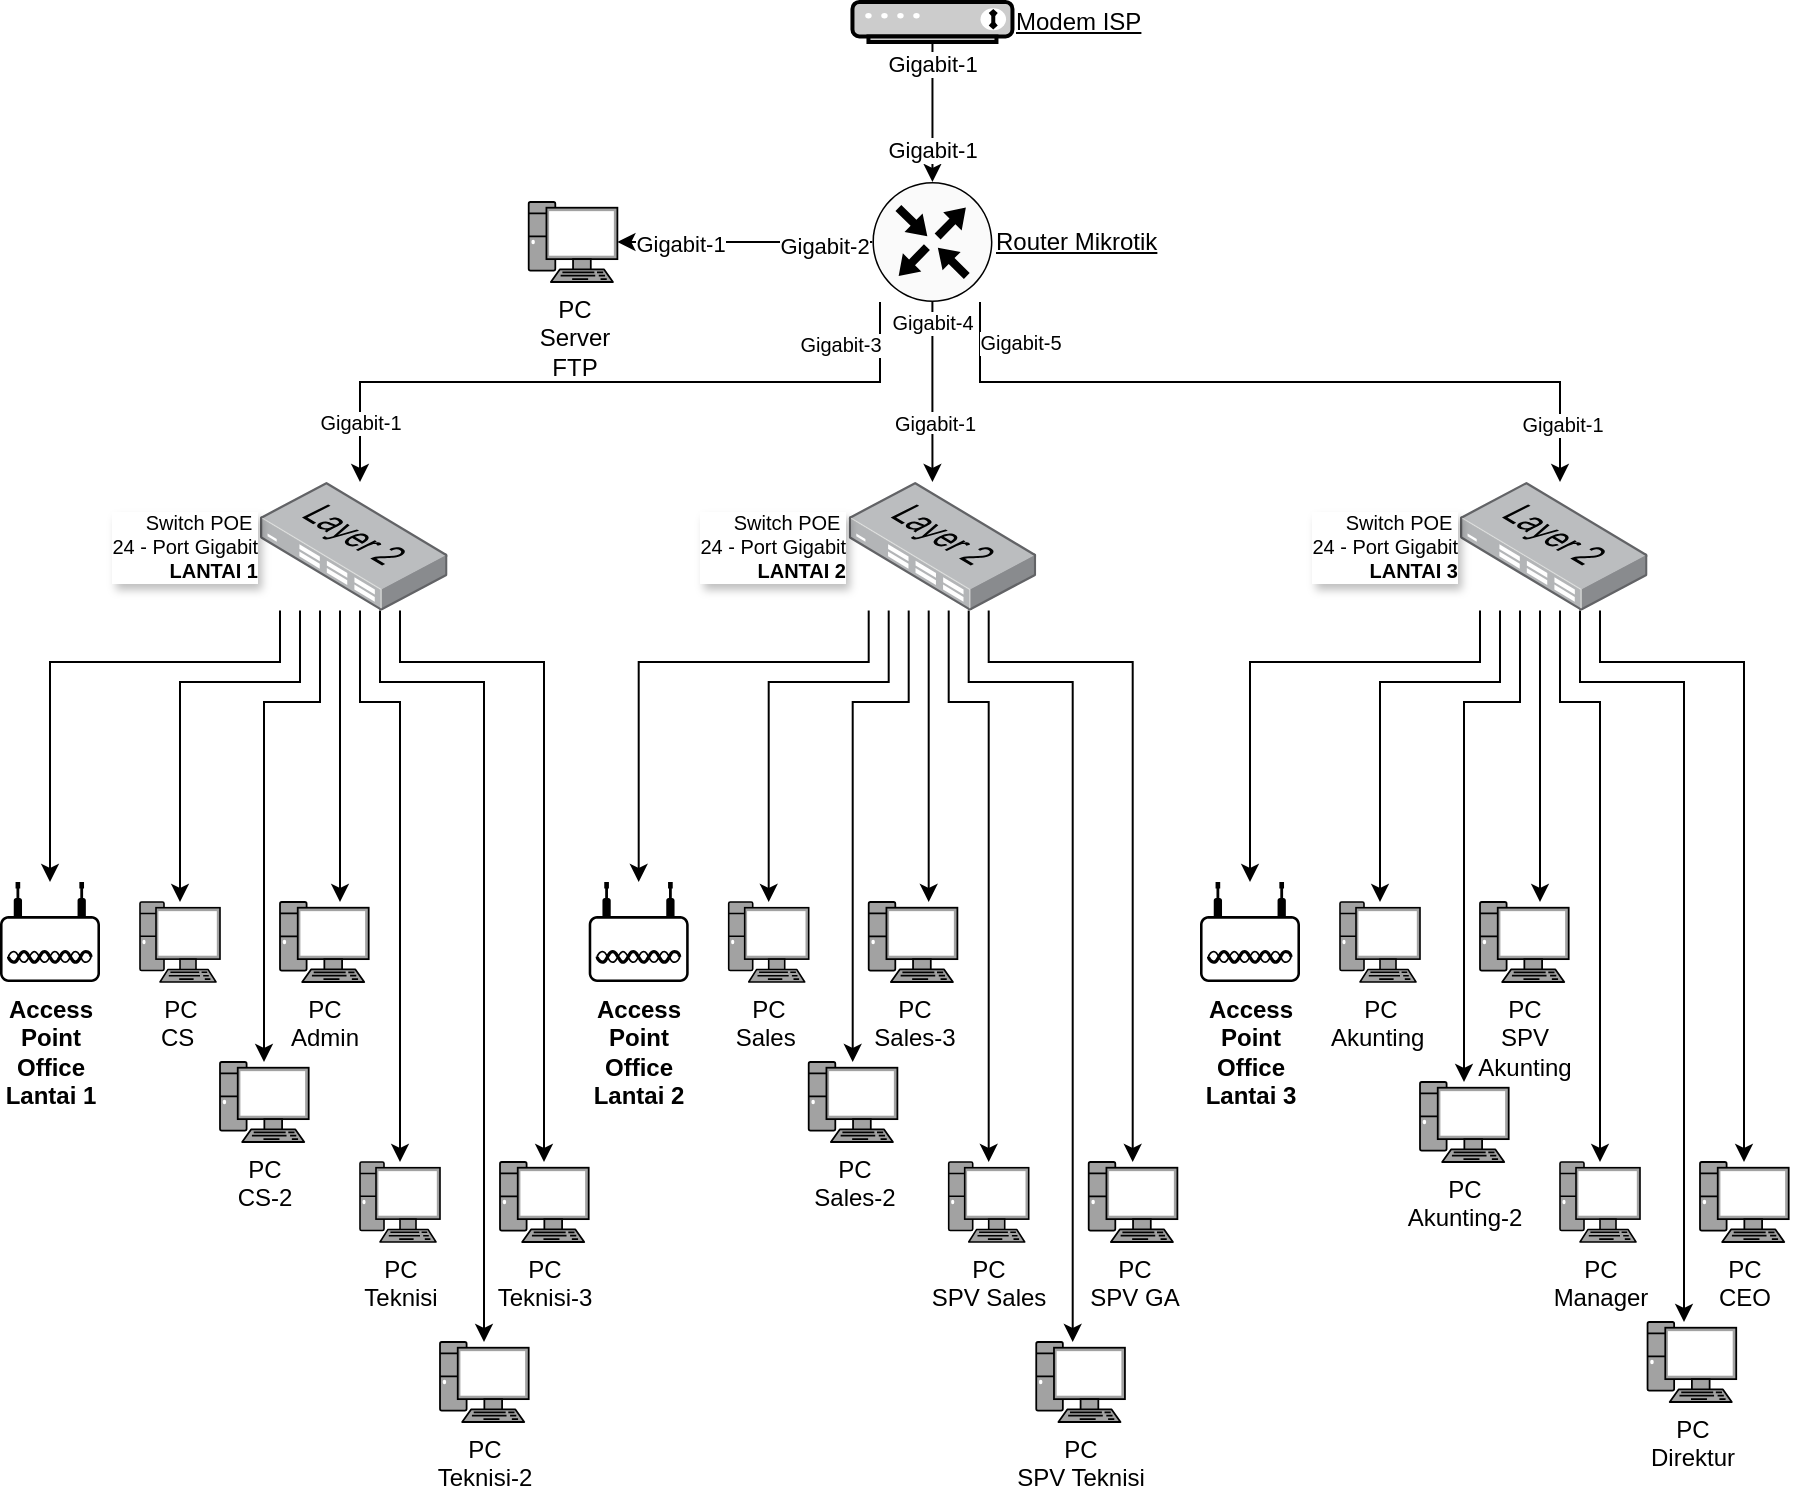 <mxfile version="28.2.5">
  <diagram name="Halaman-1" id="DElwTYUP9OCx5SLBfsIh">
    <mxGraphModel dx="940" dy="817" grid="1" gridSize="10" guides="1" tooltips="1" connect="1" arrows="1" fold="1" page="1" pageScale="1" pageWidth="1169" pageHeight="827" math="0" shadow="0">
      <root>
        <mxCell id="0" />
        <mxCell id="1" parent="0" />
        <mxCell id="Dri5Y1MQW7EOElF4Cv6K-11" style="edgeStyle=orthogonalEdgeStyle;rounded=0;orthogonalLoop=1;jettySize=auto;html=1;" parent="1" source="Dri5Y1MQW7EOElF4Cv6K-2" target="Dri5Y1MQW7EOElF4Cv6K-10" edge="1">
          <mxGeometry relative="1" as="geometry">
            <Array as="points">
              <mxPoint x="450" y="260" />
              <mxPoint x="190" y="260" />
            </Array>
          </mxGeometry>
        </mxCell>
        <mxCell id="Dri5Y1MQW7EOElF4Cv6K-84" value="Gigabit-3" style="edgeLabel;html=1;align=center;verticalAlign=middle;resizable=0;points=[];fontSize=10;" parent="Dri5Y1MQW7EOElF4Cv6K-11" vertex="1" connectable="0">
          <mxGeometry x="-0.848" y="2" relative="1" as="geometry">
            <mxPoint x="-22" y="-6" as="offset" />
          </mxGeometry>
        </mxCell>
        <mxCell id="Dri5Y1MQW7EOElF4Cv6K-85" value="Gigabit-1" style="edgeLabel;html=1;align=center;verticalAlign=middle;resizable=0;points=[];fontSize=10;" parent="Dri5Y1MQW7EOElF4Cv6K-11" vertex="1" connectable="0">
          <mxGeometry x="0.861" relative="1" as="geometry">
            <mxPoint y="-6" as="offset" />
          </mxGeometry>
        </mxCell>
        <mxCell id="Dri5Y1MQW7EOElF4Cv6K-12" style="edgeStyle=orthogonalEdgeStyle;rounded=0;orthogonalLoop=1;jettySize=auto;html=1;" parent="1" source="Dri5Y1MQW7EOElF4Cv6K-2" edge="1">
          <mxGeometry relative="1" as="geometry">
            <mxPoint x="476.23" y="310" as="targetPoint" />
          </mxGeometry>
        </mxCell>
        <mxCell id="Dri5Y1MQW7EOElF4Cv6K-83" value="Gigabit-4" style="edgeLabel;html=1;align=center;verticalAlign=middle;resizable=0;points=[];fontSize=10;" parent="Dri5Y1MQW7EOElF4Cv6K-12" vertex="1" connectable="0">
          <mxGeometry x="-0.433" y="1" relative="1" as="geometry">
            <mxPoint x="-1" y="-16" as="offset" />
          </mxGeometry>
        </mxCell>
        <mxCell id="Dri5Y1MQW7EOElF4Cv6K-86" value="Gigabit-1" style="edgeLabel;align=center;verticalAlign=middle;resizable=0;points=[];fontSize=10;" parent="Dri5Y1MQW7EOElF4Cv6K-12" vertex="1" connectable="0">
          <mxGeometry x="0.338" y="1" relative="1" as="geometry">
            <mxPoint as="offset" />
          </mxGeometry>
        </mxCell>
        <mxCell id="Dri5Y1MQW7EOElF4Cv6K-13" style="edgeStyle=orthogonalEdgeStyle;rounded=0;orthogonalLoop=1;jettySize=auto;html=1;" parent="1" source="Dri5Y1MQW7EOElF4Cv6K-2" edge="1">
          <mxGeometry relative="1" as="geometry">
            <mxPoint x="790.0" y="310" as="targetPoint" />
            <Array as="points">
              <mxPoint x="500" y="260" />
              <mxPoint x="790" y="260" />
            </Array>
          </mxGeometry>
        </mxCell>
        <mxCell id="Dri5Y1MQW7EOElF4Cv6K-82" value="Gigabit-5" style="edgeLabel;html=1;align=center;verticalAlign=middle;resizable=0;points=[];fontSize=10;" parent="Dri5Y1MQW7EOElF4Cv6K-13" vertex="1" connectable="0">
          <mxGeometry x="-0.882" y="4" relative="1" as="geometry">
            <mxPoint x="16" y="-3" as="offset" />
          </mxGeometry>
        </mxCell>
        <mxCell id="Dri5Y1MQW7EOElF4Cv6K-87" value="Gigabit-1" style="edgeLabel;html=1;align=center;verticalAlign=middle;resizable=0;points=[];fontSize=10;" parent="Dri5Y1MQW7EOElF4Cv6K-13" vertex="1" connectable="0">
          <mxGeometry x="0.854" y="1" relative="1" as="geometry">
            <mxPoint y="-2" as="offset" />
          </mxGeometry>
        </mxCell>
        <mxCell id="Dri5Y1MQW7EOElF4Cv6K-79" value="" style="edgeStyle=orthogonalEdgeStyle;rounded=0;orthogonalLoop=1;jettySize=auto;html=1;" parent="1" source="Dri5Y1MQW7EOElF4Cv6K-2" target="Dri5Y1MQW7EOElF4Cv6K-78" edge="1">
          <mxGeometry relative="1" as="geometry" />
        </mxCell>
        <mxCell id="Dri5Y1MQW7EOElF4Cv6K-80" value="Gigabit-2" style="edgeLabel;html=1;align=center;verticalAlign=middle;resizable=0;points=[];" parent="Dri5Y1MQW7EOElF4Cv6K-79" vertex="1" connectable="0">
          <mxGeometry x="-0.618" y="2" relative="1" as="geometry">
            <mxPoint as="offset" />
          </mxGeometry>
        </mxCell>
        <mxCell id="Dri5Y1MQW7EOElF4Cv6K-81" value="Gigabit-1" style="edgeLabel;html=1;align=center;verticalAlign=middle;resizable=0;points=[];" parent="Dri5Y1MQW7EOElF4Cv6K-79" vertex="1" connectable="0">
          <mxGeometry x="0.524" y="1" relative="1" as="geometry">
            <mxPoint x="1" as="offset" />
          </mxGeometry>
        </mxCell>
        <mxCell id="Dri5Y1MQW7EOElF4Cv6K-2" value="Router Mikrotik" style="sketch=0;points=[[0.5,0,0],[1,0.5,0],[0.5,1,0],[0,0.5,0],[0.145,0.145,0],[0.856,0.145,0],[0.855,0.856,0],[0.145,0.855,0]];verticalLabelPosition=middle;html=1;verticalAlign=middle;aspect=fixed;align=left;pointerEvents=1;shape=mxgraph.cisco19.rect;prIcon=router;fillColor=#FAFAFA;strokeColor=#000000;labelPosition=right;fontStyle=4" parent="1" vertex="1">
          <mxGeometry x="446.23" y="160" width="60" height="60" as="geometry" />
        </mxCell>
        <mxCell id="Dri5Y1MQW7EOElF4Cv6K-4" value="" style="edgeStyle=orthogonalEdgeStyle;rounded=0;orthogonalLoop=1;jettySize=auto;html=1;" parent="1" source="Dri5Y1MQW7EOElF4Cv6K-3" target="Dri5Y1MQW7EOElF4Cv6K-2" edge="1">
          <mxGeometry relative="1" as="geometry" />
        </mxCell>
        <mxCell id="Dri5Y1MQW7EOElF4Cv6K-5" value="Gigabit-1" style="edgeLabel;html=1;align=center;verticalAlign=middle;resizable=0;points=[];" parent="Dri5Y1MQW7EOElF4Cv6K-4" vertex="1" connectable="0">
          <mxGeometry x="-0.689" relative="1" as="geometry">
            <mxPoint as="offset" />
          </mxGeometry>
        </mxCell>
        <mxCell id="Dri5Y1MQW7EOElF4Cv6K-6" value="Gigabit-1" style="edgeLabel;html=1;align=center;verticalAlign=middle;resizable=0;points=[];" parent="Dri5Y1MQW7EOElF4Cv6K-4" vertex="1" connectable="0">
          <mxGeometry x="0.716" y="-1" relative="1" as="geometry">
            <mxPoint x="1" y="-6" as="offset" />
          </mxGeometry>
        </mxCell>
        <mxCell id="Dri5Y1MQW7EOElF4Cv6K-3" value="Modem ISP" style="fontColor=#000000;verticalAlign=middle;verticalLabelPosition=middle;labelPosition=right;align=left;html=1;outlineConnect=0;fillColor=#CCCCCC;strokeColor=#000000;gradientColor=none;gradientDirection=north;strokeWidth=2;shape=mxgraph.networks.modem;fontStyle=4" parent="1" vertex="1">
          <mxGeometry x="436.23" y="70" width="80" height="20" as="geometry" />
        </mxCell>
        <mxCell id="Dri5Y1MQW7EOElF4Cv6K-20" style="edgeStyle=orthogonalEdgeStyle;rounded=0;orthogonalLoop=1;jettySize=auto;html=1;" parent="1" source="Dri5Y1MQW7EOElF4Cv6K-10" target="Dri5Y1MQW7EOElF4Cv6K-19" edge="1">
          <mxGeometry relative="1" as="geometry">
            <Array as="points">
              <mxPoint x="160" y="410" />
              <mxPoint x="100" y="410" />
            </Array>
          </mxGeometry>
        </mxCell>
        <mxCell id="Dri5Y1MQW7EOElF4Cv6K-22" style="edgeStyle=orthogonalEdgeStyle;rounded=0;orthogonalLoop=1;jettySize=auto;html=1;" parent="1" source="Dri5Y1MQW7EOElF4Cv6K-10" target="Dri5Y1MQW7EOElF4Cv6K-18" edge="1">
          <mxGeometry relative="1" as="geometry">
            <Array as="points">
              <mxPoint x="150" y="400" />
              <mxPoint x="35" y="400" />
            </Array>
          </mxGeometry>
        </mxCell>
        <mxCell id="Dri5Y1MQW7EOElF4Cv6K-26" style="edgeStyle=orthogonalEdgeStyle;rounded=0;orthogonalLoop=1;jettySize=auto;html=1;" parent="1" source="Dri5Y1MQW7EOElF4Cv6K-10" target="Dri5Y1MQW7EOElF4Cv6K-25" edge="1">
          <mxGeometry relative="1" as="geometry">
            <Array as="points">
              <mxPoint x="170" y="420" />
              <mxPoint x="142" y="420" />
            </Array>
          </mxGeometry>
        </mxCell>
        <mxCell id="Dri5Y1MQW7EOElF4Cv6K-27" style="edgeStyle=orthogonalEdgeStyle;rounded=0;orthogonalLoop=1;jettySize=auto;html=1;" parent="1" source="Dri5Y1MQW7EOElF4Cv6K-10" target="Dri5Y1MQW7EOElF4Cv6K-24" edge="1">
          <mxGeometry relative="1" as="geometry">
            <Array as="points">
              <mxPoint x="180" y="480" />
              <mxPoint x="180" y="480" />
            </Array>
          </mxGeometry>
        </mxCell>
        <mxCell id="Dri5Y1MQW7EOElF4Cv6K-45" style="edgeStyle=orthogonalEdgeStyle;rounded=0;orthogonalLoop=1;jettySize=auto;html=1;" parent="1" source="Dri5Y1MQW7EOElF4Cv6K-10" target="Dri5Y1MQW7EOElF4Cv6K-42" edge="1">
          <mxGeometry relative="1" as="geometry">
            <Array as="points">
              <mxPoint x="190" y="420" />
              <mxPoint x="210" y="420" />
            </Array>
          </mxGeometry>
        </mxCell>
        <mxCell id="Dri5Y1MQW7EOElF4Cv6K-46" style="edgeStyle=orthogonalEdgeStyle;rounded=0;orthogonalLoop=1;jettySize=auto;html=1;" parent="1" source="Dri5Y1MQW7EOElF4Cv6K-10" target="Dri5Y1MQW7EOElF4Cv6K-44" edge="1">
          <mxGeometry relative="1" as="geometry">
            <Array as="points">
              <mxPoint x="200" y="410" />
              <mxPoint x="252" y="410" />
            </Array>
          </mxGeometry>
        </mxCell>
        <mxCell id="Dri5Y1MQW7EOElF4Cv6K-47" style="edgeStyle=orthogonalEdgeStyle;rounded=0;orthogonalLoop=1;jettySize=auto;html=1;" parent="1" source="Dri5Y1MQW7EOElF4Cv6K-10" target="Dri5Y1MQW7EOElF4Cv6K-43" edge="1">
          <mxGeometry relative="1" as="geometry">
            <Array as="points">
              <mxPoint x="210" y="400" />
              <mxPoint x="282" y="400" />
            </Array>
          </mxGeometry>
        </mxCell>
        <mxCell id="Dri5Y1MQW7EOElF4Cv6K-10" value="Switch POE&amp;nbsp;&lt;div&gt;24 - Port Gigabit&lt;/div&gt;&lt;div&gt;&lt;b&gt;LANTAI 1&lt;/b&gt;&lt;/div&gt;" style="image;points=[];aspect=fixed;html=1;align=right;shadow=0;dashed=0;image=img/lib/allied_telesis/switch/Switch_24_port_L2.svg;labelPosition=left;verticalLabelPosition=middle;verticalAlign=middle;textShadow=1;fontSize=10;" parent="1" vertex="1">
          <mxGeometry x="140" y="310" width="93.77" height="64.28" as="geometry" />
        </mxCell>
        <mxCell id="Dri5Y1MQW7EOElF4Cv6K-18" value="Access&lt;div&gt;Point&lt;/div&gt;&lt;div&gt;Office&lt;/div&gt;&lt;div&gt;Lantai 1&lt;/div&gt;" style="points=[[0.03,0.36,0],[0.18,0,0],[0.5,0.34,0],[0.82,0,0],[0.97,0.36,0],[1,0.67,0],[0.975,0.975,0],[0.5,1,0],[0.025,0.975,0],[0,0.67,0]];verticalLabelPosition=bottom;sketch=0;html=1;verticalAlign=top;aspect=fixed;align=center;pointerEvents=1;shape=mxgraph.cisco19.wireless_access_point;fillColor=#000000;strokeColor=none;fontStyle=1" parent="1" vertex="1">
          <mxGeometry x="10.0" y="510" width="50" height="50" as="geometry" />
        </mxCell>
        <mxCell id="Dri5Y1MQW7EOElF4Cv6K-19" value="PC&lt;div&gt;CS&amp;nbsp;&lt;/div&gt;" style="fontColor=#000000;verticalAlign=top;verticalLabelPosition=bottom;labelPosition=center;align=center;html=1;outlineConnect=0;fillColor=#A2A2A2;strokeColor=#000000;gradientColor=none;gradientDirection=north;strokeWidth=2;shape=mxgraph.networks.pc;" parent="1" vertex="1">
          <mxGeometry x="80" y="520" width="40" height="40" as="geometry" />
        </mxCell>
        <mxCell id="Dri5Y1MQW7EOElF4Cv6K-24" value="PC&lt;div&gt;Admin&lt;/div&gt;" style="fontColor=#000000;verticalAlign=top;verticalLabelPosition=bottom;labelPosition=center;align=center;html=1;outlineConnect=0;fillColor=#A2A2A2;strokeColor=#000000;gradientColor=none;gradientDirection=north;strokeWidth=2;shape=mxgraph.networks.pc;" parent="1" vertex="1">
          <mxGeometry x="150.0" y="520" width="44.35" height="40" as="geometry" />
        </mxCell>
        <mxCell id="Dri5Y1MQW7EOElF4Cv6K-25" value="PC&lt;div&gt;CS-2&lt;/div&gt;" style="fontColor=#000000;verticalAlign=top;verticalLabelPosition=bottom;labelPosition=center;align=center;html=1;outlineConnect=0;fillColor=#A2A2A2;strokeColor=#000000;gradientColor=none;gradientDirection=north;strokeWidth=2;shape=mxgraph.networks.pc;" parent="1" vertex="1">
          <mxGeometry x="120" y="600" width="44.35" height="40" as="geometry" />
        </mxCell>
        <mxCell id="Dri5Y1MQW7EOElF4Cv6K-42" value="PC&lt;div&gt;Teknisi&lt;/div&gt;" style="fontColor=#000000;verticalAlign=top;verticalLabelPosition=bottom;labelPosition=center;align=center;html=1;outlineConnect=0;fillColor=#A2A2A2;strokeColor=#000000;gradientColor=none;gradientDirection=north;strokeWidth=2;shape=mxgraph.networks.pc;" parent="1" vertex="1">
          <mxGeometry x="190" y="650" width="40" height="40" as="geometry" />
        </mxCell>
        <mxCell id="Dri5Y1MQW7EOElF4Cv6K-43" value="PC&lt;div&gt;Teknisi-3&lt;/div&gt;" style="fontColor=#000000;verticalAlign=top;verticalLabelPosition=bottom;labelPosition=center;align=center;html=1;outlineConnect=0;fillColor=#A2A2A2;strokeColor=#000000;gradientColor=none;gradientDirection=north;strokeWidth=2;shape=mxgraph.networks.pc;" parent="1" vertex="1">
          <mxGeometry x="260" y="650" width="44.35" height="40" as="geometry" />
        </mxCell>
        <mxCell id="Dri5Y1MQW7EOElF4Cv6K-44" value="PC&lt;div&gt;Teknisi-2&lt;/div&gt;" style="fontColor=#000000;verticalAlign=top;verticalLabelPosition=bottom;labelPosition=center;align=center;html=1;outlineConnect=0;fillColor=#A2A2A2;strokeColor=#000000;gradientColor=none;gradientDirection=north;strokeWidth=2;shape=mxgraph.networks.pc;" parent="1" vertex="1">
          <mxGeometry x="230" y="740" width="44.35" height="40" as="geometry" />
        </mxCell>
        <mxCell id="Dri5Y1MQW7EOElF4Cv6K-48" style="edgeStyle=orthogonalEdgeStyle;rounded=0;orthogonalLoop=1;jettySize=auto;html=1;" parent="1" source="Dri5Y1MQW7EOElF4Cv6K-55" target="Dri5Y1MQW7EOElF4Cv6K-57" edge="1">
          <mxGeometry relative="1" as="geometry">
            <Array as="points">
              <mxPoint x="454.35" y="410" />
              <mxPoint x="394.35" y="410" />
            </Array>
          </mxGeometry>
        </mxCell>
        <mxCell id="Dri5Y1MQW7EOElF4Cv6K-49" style="edgeStyle=orthogonalEdgeStyle;rounded=0;orthogonalLoop=1;jettySize=auto;html=1;" parent="1" source="Dri5Y1MQW7EOElF4Cv6K-55" target="Dri5Y1MQW7EOElF4Cv6K-56" edge="1">
          <mxGeometry relative="1" as="geometry">
            <Array as="points">
              <mxPoint x="444.35" y="400" />
              <mxPoint x="329.35" y="400" />
            </Array>
          </mxGeometry>
        </mxCell>
        <mxCell id="Dri5Y1MQW7EOElF4Cv6K-50" style="edgeStyle=orthogonalEdgeStyle;rounded=0;orthogonalLoop=1;jettySize=auto;html=1;" parent="1" source="Dri5Y1MQW7EOElF4Cv6K-55" target="Dri5Y1MQW7EOElF4Cv6K-59" edge="1">
          <mxGeometry relative="1" as="geometry">
            <Array as="points">
              <mxPoint x="464.35" y="420" />
              <mxPoint x="436.35" y="420" />
            </Array>
          </mxGeometry>
        </mxCell>
        <mxCell id="Dri5Y1MQW7EOElF4Cv6K-51" style="edgeStyle=orthogonalEdgeStyle;rounded=0;orthogonalLoop=1;jettySize=auto;html=1;" parent="1" source="Dri5Y1MQW7EOElF4Cv6K-55" target="Dri5Y1MQW7EOElF4Cv6K-58" edge="1">
          <mxGeometry relative="1" as="geometry">
            <Array as="points">
              <mxPoint x="474.35" y="480" />
              <mxPoint x="474.35" y="480" />
            </Array>
          </mxGeometry>
        </mxCell>
        <mxCell id="Dri5Y1MQW7EOElF4Cv6K-52" style="edgeStyle=orthogonalEdgeStyle;rounded=0;orthogonalLoop=1;jettySize=auto;html=1;" parent="1" source="Dri5Y1MQW7EOElF4Cv6K-55" target="Dri5Y1MQW7EOElF4Cv6K-60" edge="1">
          <mxGeometry relative="1" as="geometry">
            <Array as="points">
              <mxPoint x="484.35" y="420" />
              <mxPoint x="504.35" y="420" />
            </Array>
          </mxGeometry>
        </mxCell>
        <mxCell id="Dri5Y1MQW7EOElF4Cv6K-53" style="edgeStyle=orthogonalEdgeStyle;rounded=0;orthogonalLoop=1;jettySize=auto;html=1;" parent="1" source="Dri5Y1MQW7EOElF4Cv6K-55" target="Dri5Y1MQW7EOElF4Cv6K-62" edge="1">
          <mxGeometry relative="1" as="geometry">
            <Array as="points">
              <mxPoint x="494.35" y="410" />
              <mxPoint x="546.35" y="410" />
            </Array>
          </mxGeometry>
        </mxCell>
        <mxCell id="Dri5Y1MQW7EOElF4Cv6K-54" style="edgeStyle=orthogonalEdgeStyle;rounded=0;orthogonalLoop=1;jettySize=auto;html=1;" parent="1" source="Dri5Y1MQW7EOElF4Cv6K-55" target="Dri5Y1MQW7EOElF4Cv6K-61" edge="1">
          <mxGeometry relative="1" as="geometry">
            <Array as="points">
              <mxPoint x="504.35" y="400" />
              <mxPoint x="576.35" y="400" />
            </Array>
          </mxGeometry>
        </mxCell>
        <mxCell id="Dri5Y1MQW7EOElF4Cv6K-55" value="Switch POE&amp;nbsp;&lt;div&gt;24 - Port Gigabit&lt;/div&gt;&lt;div&gt;&lt;b&gt;LANTAI 2&lt;/b&gt;&lt;/div&gt;" style="image;points=[];aspect=fixed;html=1;align=right;shadow=0;dashed=0;image=img/lib/allied_telesis/switch/Switch_24_port_L2.svg;labelPosition=left;verticalLabelPosition=middle;verticalAlign=middle;textShadow=1;fontSize=10;" parent="1" vertex="1">
          <mxGeometry x="434.35" y="310" width="93.77" height="64.28" as="geometry" />
        </mxCell>
        <mxCell id="Dri5Y1MQW7EOElF4Cv6K-56" value="Access&lt;div&gt;Point&lt;/div&gt;&lt;div&gt;Office&lt;/div&gt;&lt;div&gt;Lantai 2&lt;/div&gt;" style="points=[[0.03,0.36,0],[0.18,0,0],[0.5,0.34,0],[0.82,0,0],[0.97,0.36,0],[1,0.67,0],[0.975,0.975,0],[0.5,1,0],[0.025,0.975,0],[0,0.67,0]];verticalLabelPosition=bottom;sketch=0;html=1;verticalAlign=top;aspect=fixed;align=center;pointerEvents=1;shape=mxgraph.cisco19.wireless_access_point;fillColor=#000000;strokeColor=none;fontStyle=1" parent="1" vertex="1">
          <mxGeometry x="304.35" y="510" width="50" height="50" as="geometry" />
        </mxCell>
        <mxCell id="Dri5Y1MQW7EOElF4Cv6K-57" value="PC&lt;div&gt;Sales&amp;nbsp;&lt;/div&gt;" style="fontColor=#000000;verticalAlign=top;verticalLabelPosition=bottom;labelPosition=center;align=center;html=1;outlineConnect=0;fillColor=#A2A2A2;strokeColor=#000000;gradientColor=none;gradientDirection=north;strokeWidth=2;shape=mxgraph.networks.pc;" parent="1" vertex="1">
          <mxGeometry x="374.35" y="520" width="40" height="40" as="geometry" />
        </mxCell>
        <mxCell id="Dri5Y1MQW7EOElF4Cv6K-58" value="PC&lt;div&gt;Sales-3&lt;/div&gt;" style="fontColor=#000000;verticalAlign=top;verticalLabelPosition=bottom;labelPosition=center;align=center;html=1;outlineConnect=0;fillColor=#A2A2A2;strokeColor=#000000;gradientColor=none;gradientDirection=north;strokeWidth=2;shape=mxgraph.networks.pc;" parent="1" vertex="1">
          <mxGeometry x="444.35" y="520" width="44.35" height="40" as="geometry" />
        </mxCell>
        <mxCell id="Dri5Y1MQW7EOElF4Cv6K-59" value="PC&lt;div&gt;Sales-2&lt;/div&gt;" style="fontColor=#000000;verticalAlign=top;verticalLabelPosition=bottom;labelPosition=center;align=center;html=1;outlineConnect=0;fillColor=#A2A2A2;strokeColor=#000000;gradientColor=none;gradientDirection=north;strokeWidth=2;shape=mxgraph.networks.pc;" parent="1" vertex="1">
          <mxGeometry x="414.35" y="600" width="44.35" height="40" as="geometry" />
        </mxCell>
        <mxCell id="Dri5Y1MQW7EOElF4Cv6K-60" value="PC&lt;div&gt;SPV Sales&lt;/div&gt;" style="fontColor=#000000;verticalAlign=top;verticalLabelPosition=bottom;labelPosition=center;align=center;html=1;outlineConnect=0;fillColor=#A2A2A2;strokeColor=#000000;gradientColor=none;gradientDirection=north;strokeWidth=2;shape=mxgraph.networks.pc;" parent="1" vertex="1">
          <mxGeometry x="484.35" y="650" width="40" height="40" as="geometry" />
        </mxCell>
        <mxCell id="Dri5Y1MQW7EOElF4Cv6K-61" value="PC&lt;div&gt;SPV GA&lt;/div&gt;" style="fontColor=#000000;verticalAlign=top;verticalLabelPosition=bottom;labelPosition=center;align=center;html=1;outlineConnect=0;fillColor=#A2A2A2;strokeColor=#000000;gradientColor=none;gradientDirection=north;strokeWidth=2;shape=mxgraph.networks.pc;" parent="1" vertex="1">
          <mxGeometry x="554.35" y="650" width="44.35" height="40" as="geometry" />
        </mxCell>
        <mxCell id="Dri5Y1MQW7EOElF4Cv6K-62" value="PC&lt;div&gt;SPV Teknisi&lt;/div&gt;" style="fontColor=#000000;verticalAlign=top;verticalLabelPosition=bottom;labelPosition=center;align=center;html=1;outlineConnect=0;fillColor=#A2A2A2;strokeColor=#000000;gradientColor=none;gradientDirection=north;strokeWidth=2;shape=mxgraph.networks.pc;" parent="1" vertex="1">
          <mxGeometry x="528.12" y="740" width="44.35" height="40" as="geometry" />
        </mxCell>
        <mxCell id="Dri5Y1MQW7EOElF4Cv6K-63" style="edgeStyle=orthogonalEdgeStyle;rounded=0;orthogonalLoop=1;jettySize=auto;html=1;" parent="1" source="Dri5Y1MQW7EOElF4Cv6K-70" target="Dri5Y1MQW7EOElF4Cv6K-72" edge="1">
          <mxGeometry relative="1" as="geometry">
            <Array as="points">
              <mxPoint x="760" y="410" />
              <mxPoint x="700" y="410" />
            </Array>
          </mxGeometry>
        </mxCell>
        <mxCell id="Dri5Y1MQW7EOElF4Cv6K-64" style="edgeStyle=orthogonalEdgeStyle;rounded=0;orthogonalLoop=1;jettySize=auto;html=1;" parent="1" source="Dri5Y1MQW7EOElF4Cv6K-70" target="Dri5Y1MQW7EOElF4Cv6K-71" edge="1">
          <mxGeometry relative="1" as="geometry">
            <Array as="points">
              <mxPoint x="750" y="400" />
              <mxPoint x="635" y="400" />
            </Array>
          </mxGeometry>
        </mxCell>
        <mxCell id="Dri5Y1MQW7EOElF4Cv6K-65" style="edgeStyle=orthogonalEdgeStyle;rounded=0;orthogonalLoop=1;jettySize=auto;html=1;" parent="1" source="Dri5Y1MQW7EOElF4Cv6K-70" target="Dri5Y1MQW7EOElF4Cv6K-74" edge="1">
          <mxGeometry relative="1" as="geometry">
            <Array as="points">
              <mxPoint x="770" y="420" />
              <mxPoint x="742" y="420" />
            </Array>
          </mxGeometry>
        </mxCell>
        <mxCell id="Dri5Y1MQW7EOElF4Cv6K-66" style="edgeStyle=orthogonalEdgeStyle;rounded=0;orthogonalLoop=1;jettySize=auto;html=1;" parent="1" source="Dri5Y1MQW7EOElF4Cv6K-70" target="Dri5Y1MQW7EOElF4Cv6K-73" edge="1">
          <mxGeometry relative="1" as="geometry">
            <Array as="points">
              <mxPoint x="780" y="480" />
              <mxPoint x="780" y="480" />
            </Array>
          </mxGeometry>
        </mxCell>
        <mxCell id="Dri5Y1MQW7EOElF4Cv6K-67" style="edgeStyle=orthogonalEdgeStyle;rounded=0;orthogonalLoop=1;jettySize=auto;html=1;" parent="1" source="Dri5Y1MQW7EOElF4Cv6K-70" target="Dri5Y1MQW7EOElF4Cv6K-75" edge="1">
          <mxGeometry relative="1" as="geometry">
            <Array as="points">
              <mxPoint x="790" y="420" />
              <mxPoint x="810" y="420" />
            </Array>
          </mxGeometry>
        </mxCell>
        <mxCell id="Dri5Y1MQW7EOElF4Cv6K-68" style="edgeStyle=orthogonalEdgeStyle;rounded=0;orthogonalLoop=1;jettySize=auto;html=1;" parent="1" source="Dri5Y1MQW7EOElF4Cv6K-70" target="Dri5Y1MQW7EOElF4Cv6K-77" edge="1">
          <mxGeometry relative="1" as="geometry">
            <Array as="points">
              <mxPoint x="800" y="410" />
              <mxPoint x="852" y="410" />
            </Array>
          </mxGeometry>
        </mxCell>
        <mxCell id="Dri5Y1MQW7EOElF4Cv6K-69" style="edgeStyle=orthogonalEdgeStyle;rounded=0;orthogonalLoop=1;jettySize=auto;html=1;" parent="1" source="Dri5Y1MQW7EOElF4Cv6K-70" target="Dri5Y1MQW7EOElF4Cv6K-76" edge="1">
          <mxGeometry relative="1" as="geometry">
            <Array as="points">
              <mxPoint x="810" y="400" />
              <mxPoint x="882" y="400" />
            </Array>
          </mxGeometry>
        </mxCell>
        <mxCell id="Dri5Y1MQW7EOElF4Cv6K-70" value="Switch POE&amp;nbsp;&lt;div&gt;24 - Port Gigabit&lt;/div&gt;&lt;div&gt;&lt;b&gt;LANTAI 3&lt;/b&gt;&lt;/div&gt;" style="image;points=[];aspect=fixed;html=1;align=right;shadow=0;dashed=0;image=img/lib/allied_telesis/switch/Switch_24_port_L2.svg;labelPosition=left;verticalLabelPosition=middle;verticalAlign=middle;textShadow=1;fontSize=10;" parent="1" vertex="1">
          <mxGeometry x="740" y="310" width="93.77" height="64.28" as="geometry" />
        </mxCell>
        <mxCell id="Dri5Y1MQW7EOElF4Cv6K-71" value="Access&lt;div&gt;Point&lt;/div&gt;&lt;div&gt;Office&lt;/div&gt;&lt;div&gt;Lantai 3&lt;/div&gt;" style="points=[[0.03,0.36,0],[0.18,0,0],[0.5,0.34,0],[0.82,0,0],[0.97,0.36,0],[1,0.67,0],[0.975,0.975,0],[0.5,1,0],[0.025,0.975,0],[0,0.67,0]];verticalLabelPosition=bottom;sketch=0;html=1;verticalAlign=top;aspect=fixed;align=center;pointerEvents=1;shape=mxgraph.cisco19.wireless_access_point;fillColor=#000000;strokeColor=none;fontStyle=1" parent="1" vertex="1">
          <mxGeometry x="610" y="510" width="50" height="50" as="geometry" />
        </mxCell>
        <mxCell id="Dri5Y1MQW7EOElF4Cv6K-72" value="PC&lt;div&gt;Akunting&amp;nbsp;&lt;/div&gt;" style="fontColor=#000000;verticalAlign=top;verticalLabelPosition=bottom;labelPosition=center;align=center;html=1;outlineConnect=0;fillColor=#A2A2A2;strokeColor=#000000;gradientColor=none;gradientDirection=north;strokeWidth=2;shape=mxgraph.networks.pc;" parent="1" vertex="1">
          <mxGeometry x="680" y="520" width="40" height="40" as="geometry" />
        </mxCell>
        <mxCell id="Dri5Y1MQW7EOElF4Cv6K-73" value="PC&lt;div&gt;SPV&lt;/div&gt;&lt;div&gt;Akunting&lt;/div&gt;" style="fontColor=#000000;verticalAlign=top;verticalLabelPosition=bottom;labelPosition=center;align=center;html=1;outlineConnect=0;fillColor=#A2A2A2;strokeColor=#000000;gradientColor=none;gradientDirection=north;strokeWidth=2;shape=mxgraph.networks.pc;" parent="1" vertex="1">
          <mxGeometry x="750" y="520" width="44.35" height="40" as="geometry" />
        </mxCell>
        <mxCell id="Dri5Y1MQW7EOElF4Cv6K-74" value="PC&lt;div&gt;Akunting-2&lt;/div&gt;" style="fontColor=#000000;verticalAlign=top;verticalLabelPosition=bottom;labelPosition=center;align=center;html=1;outlineConnect=0;fillColor=#A2A2A2;strokeColor=#000000;gradientColor=none;gradientDirection=north;strokeWidth=2;shape=mxgraph.networks.pc;" parent="1" vertex="1">
          <mxGeometry x="720" y="610" width="44.35" height="40" as="geometry" />
        </mxCell>
        <mxCell id="Dri5Y1MQW7EOElF4Cv6K-75" value="PC&lt;div&gt;Manager&lt;/div&gt;" style="fontColor=#000000;verticalAlign=top;verticalLabelPosition=bottom;labelPosition=center;align=center;html=1;outlineConnect=0;fillColor=#A2A2A2;strokeColor=#000000;gradientColor=none;gradientDirection=north;strokeWidth=2;shape=mxgraph.networks.pc;" parent="1" vertex="1">
          <mxGeometry x="790" y="650" width="40" height="40" as="geometry" />
        </mxCell>
        <mxCell id="Dri5Y1MQW7EOElF4Cv6K-76" value="PC&lt;div&gt;CEO&lt;/div&gt;" style="fontColor=#000000;verticalAlign=top;verticalLabelPosition=bottom;labelPosition=center;align=center;html=1;outlineConnect=0;fillColor=#A2A2A2;strokeColor=#000000;gradientColor=none;gradientDirection=north;strokeWidth=2;shape=mxgraph.networks.pc;" parent="1" vertex="1">
          <mxGeometry x="860" y="650" width="44.35" height="40" as="geometry" />
        </mxCell>
        <mxCell id="Dri5Y1MQW7EOElF4Cv6K-77" value="PC&lt;div&gt;Direktur&lt;/div&gt;" style="fontColor=#000000;verticalAlign=top;verticalLabelPosition=bottom;labelPosition=center;align=center;html=1;outlineConnect=0;fillColor=#A2A2A2;strokeColor=#000000;gradientColor=none;gradientDirection=north;strokeWidth=2;shape=mxgraph.networks.pc;" parent="1" vertex="1">
          <mxGeometry x="833.77" y="730" width="44.35" height="40" as="geometry" />
        </mxCell>
        <mxCell id="Dri5Y1MQW7EOElF4Cv6K-78" value="PC&lt;div&gt;Server&lt;/div&gt;&lt;div&gt;FTP&lt;/div&gt;" style="fontColor=#000000;verticalAlign=top;verticalLabelPosition=bottom;labelPosition=center;align=center;html=1;outlineConnect=0;fillColor=#A2A2A2;strokeColor=#000000;gradientColor=none;gradientDirection=north;strokeWidth=2;shape=mxgraph.networks.pc;" parent="1" vertex="1">
          <mxGeometry x="274.35" y="170" width="44.35" height="40" as="geometry" />
        </mxCell>
      </root>
    </mxGraphModel>
  </diagram>
</mxfile>
